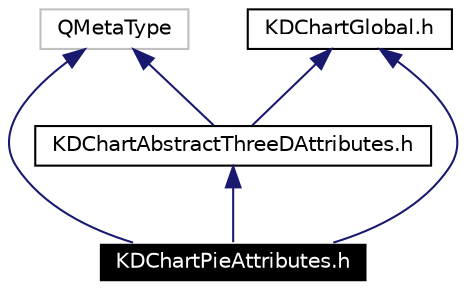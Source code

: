 digraph G
{
  edge [fontname="Helvetica",fontsize=10,labelfontname="Helvetica",labelfontsize=10];
  node [fontname="Helvetica",fontsize=10,shape=record];
  Node2411 [label="KDChartPieAttributes.h",height=0.2,width=0.4,color="white", fillcolor="black", style="filled" fontcolor="white"];
  Node2412 -> Node2411 [dir=back,color="midnightblue",fontsize=10,style="solid",fontname="Helvetica"];
  Node2412 [label="QMetaType",height=0.2,width=0.4,color="grey75"];
  Node2413 -> Node2411 [dir=back,color="midnightblue",fontsize=10,style="solid",fontname="Helvetica"];
  Node2413 [label="KDChartAbstractThreeDAttributes.h",height=0.2,width=0.4,color="black",URL="$_k_d_chart_abstract_three_d_attributes_8h.html"];
  Node2412 -> Node2413 [dir=back,color="midnightblue",fontsize=10,style="solid",fontname="Helvetica"];
  Node2414 -> Node2413 [dir=back,color="midnightblue",fontsize=10,style="solid",fontname="Helvetica"];
  Node2414 [label="KDChartGlobal.h",height=0.2,width=0.4,color="black",URL="$_k_d_chart_global_8h.html"];
  Node2414 -> Node2411 [dir=back,color="midnightblue",fontsize=10,style="solid",fontname="Helvetica"];
}
